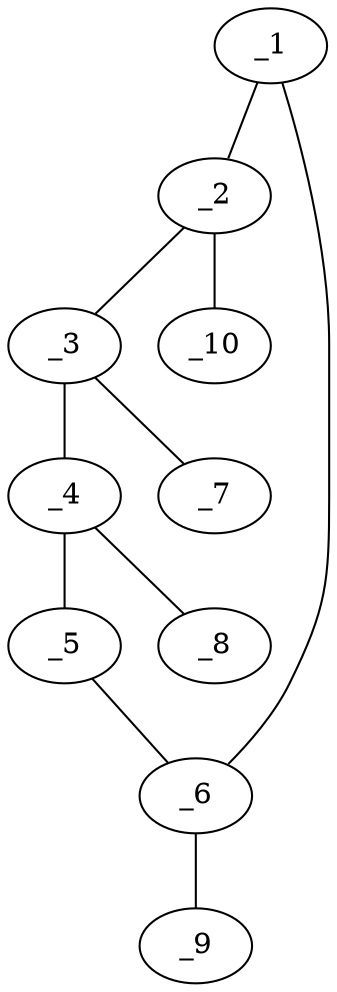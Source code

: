 graph molid658464 {
	_1	 [charge=0,
		chem=1,
		symbol="C  ",
		x="4.5981",
		y="-0.5"];
	_2	 [charge=0,
		chem=1,
		symbol="C  ",
		x="4.5981",
		y="0.5"];
	_1 -- _2	 [valence=1];
	_6	 [charge=0,
		chem=1,
		symbol="C  ",
		x="3.732",
		y="-1"];
	_1 -- _6	 [valence=2];
	_3	 [charge=0,
		chem=1,
		symbol="C  ",
		x="3.7321",
		y=1];
	_2 -- _3	 [valence=2];
	_10	 [charge=0,
		chem=4,
		symbol="N  ",
		x="5.4641",
		y=1];
	_2 -- _10	 [valence=1];
	_4	 [charge=0,
		chem=1,
		symbol="C  ",
		x="2.866",
		y="0.5"];
	_3 -- _4	 [valence=1];
	_7	 [charge=0,
		chem=2,
		symbol="O  ",
		x="3.7321",
		y=2];
	_3 -- _7	 [valence=1];
	_5	 [charge=0,
		chem=1,
		symbol="C  ",
		x="2.866",
		y="-0.5"];
	_4 -- _5	 [valence=2];
	_8	 [charge=0,
		chem=7,
		symbol="Cl ",
		x=2,
		y=1];
	_4 -- _8	 [valence=1];
	_5 -- _6	 [valence=1];
	_9	 [charge=0,
		chem=7,
		symbol="Cl ",
		x="3.732",
		y="-2"];
	_6 -- _9	 [valence=1];
}
